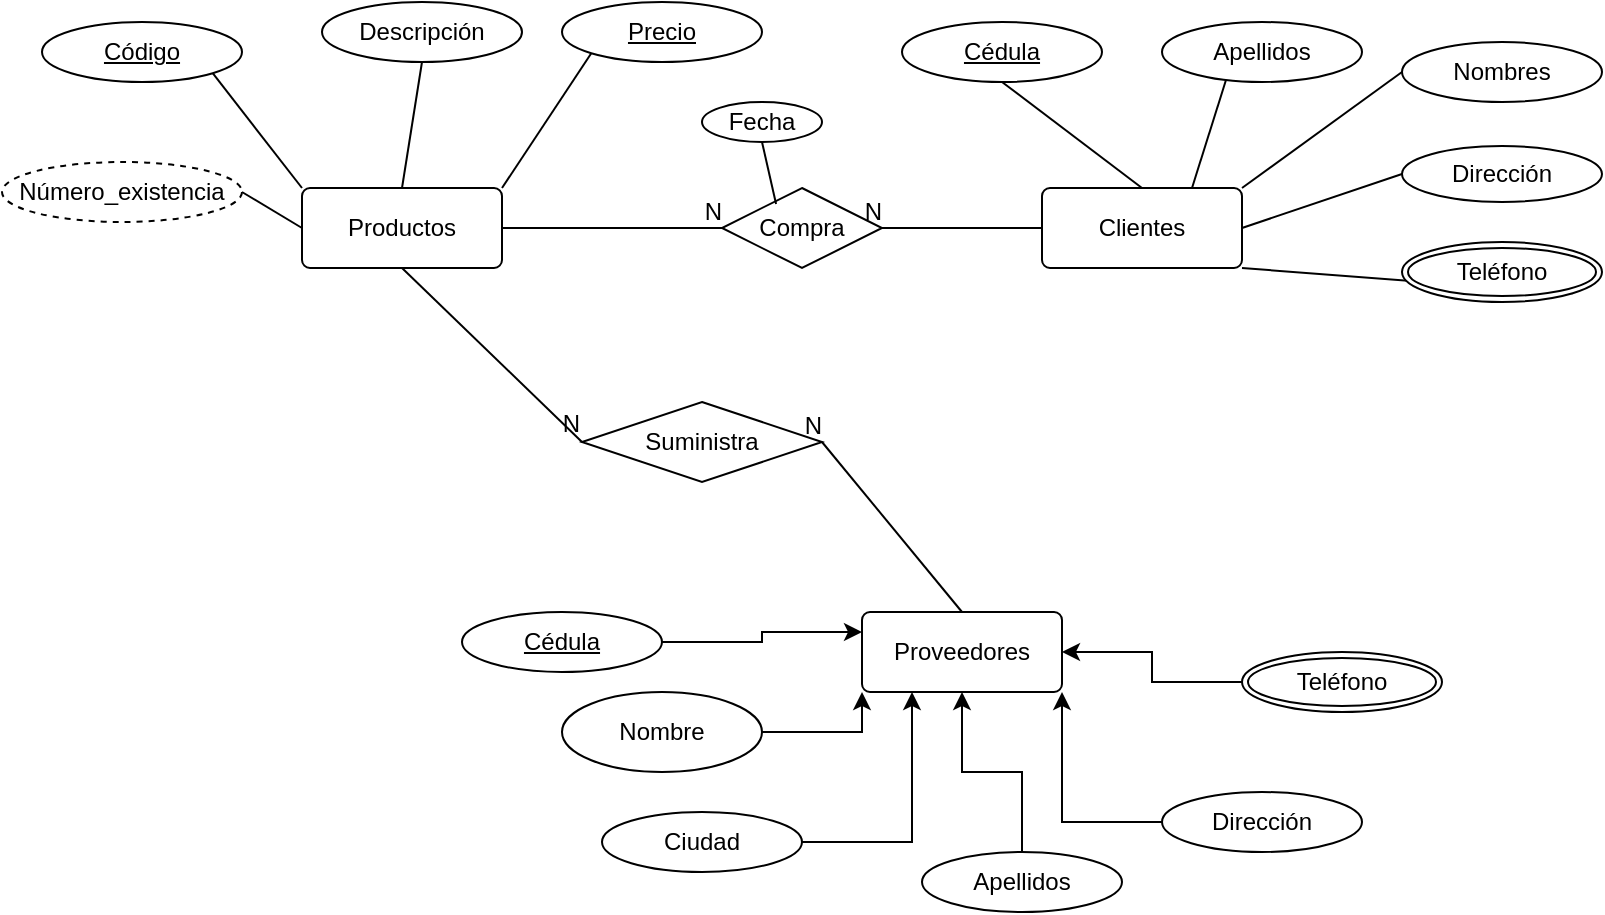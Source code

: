 <mxfile version="20.8.23" type="github">
  <diagram name="Página-1" id="KF-Cbx-AZG5-sI13qmR0">
    <mxGraphModel dx="1114" dy="616" grid="1" gridSize="10" guides="1" tooltips="1" connect="1" arrows="1" fold="1" page="1" pageScale="1" pageWidth="827" pageHeight="1169" math="0" shadow="0">
      <root>
        <mxCell id="0" />
        <mxCell id="1" parent="0" />
        <mxCell id="EgMRJDZLoSg3xOK4FQX7-1" value="&lt;font style=&quot;vertical-align: inherit;&quot;&gt;&lt;font style=&quot;vertical-align: inherit;&quot;&gt;Productos&lt;/font&gt;&lt;/font&gt;" style="rounded=1;arcSize=10;whiteSpace=wrap;html=1;align=center;" vertex="1" parent="1">
          <mxGeometry x="160" y="103" width="100" height="40" as="geometry" />
        </mxCell>
        <mxCell id="EgMRJDZLoSg3xOK4FQX7-2" value="&lt;font style=&quot;vertical-align: inherit;&quot;&gt;&lt;font style=&quot;vertical-align: inherit;&quot;&gt;Código&lt;/font&gt;&lt;/font&gt;" style="ellipse;whiteSpace=wrap;html=1;align=center;fontStyle=4;" vertex="1" parent="1">
          <mxGeometry x="30" y="20" width="100" height="30" as="geometry" />
        </mxCell>
        <mxCell id="EgMRJDZLoSg3xOK4FQX7-4" value="" style="endArrow=none;html=1;rounded=0;entryX=0;entryY=0;entryDx=0;entryDy=0;exitX=1;exitY=1;exitDx=0;exitDy=0;" edge="1" parent="1" source="EgMRJDZLoSg3xOK4FQX7-2" target="EgMRJDZLoSg3xOK4FQX7-1">
          <mxGeometry relative="1" as="geometry">
            <mxPoint x="80" y="140" as="sourcePoint" />
            <mxPoint x="230" y="230" as="targetPoint" />
          </mxGeometry>
        </mxCell>
        <mxCell id="EgMRJDZLoSg3xOK4FQX7-5" value="&lt;font style=&quot;vertical-align: inherit;&quot;&gt;&lt;font style=&quot;vertical-align: inherit;&quot;&gt;Descripción&lt;/font&gt;&lt;/font&gt;" style="ellipse;whiteSpace=wrap;html=1;align=center;" vertex="1" parent="1">
          <mxGeometry x="170" y="10" width="100" height="30" as="geometry" />
        </mxCell>
        <mxCell id="EgMRJDZLoSg3xOK4FQX7-6" value="&lt;font style=&quot;vertical-align: inherit;&quot;&gt;&lt;font style=&quot;vertical-align: inherit;&quot;&gt;Precio&lt;/font&gt;&lt;/font&gt;" style="ellipse;whiteSpace=wrap;html=1;align=center;fontStyle=4;" vertex="1" parent="1">
          <mxGeometry x="290" y="10" width="100" height="30" as="geometry" />
        </mxCell>
        <mxCell id="EgMRJDZLoSg3xOK4FQX7-7" value="&lt;font style=&quot;vertical-align: inherit;&quot;&gt;&lt;font style=&quot;vertical-align: inherit;&quot;&gt;Número_existencia&lt;/font&gt;&lt;/font&gt;" style="ellipse;whiteSpace=wrap;html=1;align=center;dashed=1;" vertex="1" parent="1">
          <mxGeometry x="10" y="90" width="120" height="30" as="geometry" />
        </mxCell>
        <mxCell id="EgMRJDZLoSg3xOK4FQX7-8" value="" style="endArrow=none;html=1;rounded=0;entryX=0.5;entryY=1;entryDx=0;entryDy=0;exitX=0.5;exitY=0;exitDx=0;exitDy=0;" edge="1" parent="1" source="EgMRJDZLoSg3xOK4FQX7-1" target="EgMRJDZLoSg3xOK4FQX7-5">
          <mxGeometry relative="1" as="geometry">
            <mxPoint x="330" y="320" as="sourcePoint" />
            <mxPoint x="490" y="320" as="targetPoint" />
          </mxGeometry>
        </mxCell>
        <mxCell id="EgMRJDZLoSg3xOK4FQX7-9" value="" style="endArrow=none;html=1;rounded=0;entryX=0;entryY=1;entryDx=0;entryDy=0;exitX=1;exitY=0;exitDx=0;exitDy=0;" edge="1" parent="1" source="EgMRJDZLoSg3xOK4FQX7-1" target="EgMRJDZLoSg3xOK4FQX7-6">
          <mxGeometry relative="1" as="geometry">
            <mxPoint x="330" y="320" as="sourcePoint" />
            <mxPoint x="490" y="320" as="targetPoint" />
          </mxGeometry>
        </mxCell>
        <mxCell id="EgMRJDZLoSg3xOK4FQX7-10" value="" style="endArrow=none;html=1;rounded=0;exitX=0;exitY=0.5;exitDx=0;exitDy=0;entryX=1;entryY=0.5;entryDx=0;entryDy=0;" edge="1" parent="1" source="EgMRJDZLoSg3xOK4FQX7-1" target="EgMRJDZLoSg3xOK4FQX7-7">
          <mxGeometry relative="1" as="geometry">
            <mxPoint x="260" y="110" as="sourcePoint" />
            <mxPoint x="130" y="110" as="targetPoint" />
          </mxGeometry>
        </mxCell>
        <mxCell id="EgMRJDZLoSg3xOK4FQX7-14" value="&lt;font style=&quot;vertical-align: inherit;&quot;&gt;&lt;font style=&quot;vertical-align: inherit;&quot;&gt;&lt;font style=&quot;vertical-align: inherit;&quot;&gt;&lt;font style=&quot;vertical-align: inherit;&quot;&gt;Cédula&lt;/font&gt;&lt;/font&gt;&lt;/font&gt;&lt;/font&gt;" style="ellipse;whiteSpace=wrap;html=1;align=center;fontStyle=4;" vertex="1" parent="1">
          <mxGeometry x="460" y="20" width="100" height="30" as="geometry" />
        </mxCell>
        <mxCell id="EgMRJDZLoSg3xOK4FQX7-15" value="&lt;font style=&quot;vertical-align: inherit;&quot;&gt;&lt;font style=&quot;vertical-align: inherit;&quot;&gt;Apellidos&lt;/font&gt;&lt;/font&gt;" style="ellipse;whiteSpace=wrap;html=1;align=center;" vertex="1" parent="1">
          <mxGeometry x="590" y="20" width="100" height="30" as="geometry" />
        </mxCell>
        <mxCell id="EgMRJDZLoSg3xOK4FQX7-16" value="&lt;font style=&quot;vertical-align: inherit;&quot;&gt;&lt;font style=&quot;vertical-align: inherit;&quot;&gt;&lt;font style=&quot;vertical-align: inherit;&quot;&gt;&lt;font style=&quot;vertical-align: inherit;&quot;&gt;Nombres&lt;/font&gt;&lt;/font&gt;&lt;/font&gt;&lt;/font&gt;" style="ellipse;whiteSpace=wrap;html=1;align=center;" vertex="1" parent="1">
          <mxGeometry x="710" y="30" width="100" height="30" as="geometry" />
        </mxCell>
        <mxCell id="EgMRJDZLoSg3xOK4FQX7-17" value="&lt;font style=&quot;vertical-align: inherit;&quot;&gt;&lt;font style=&quot;vertical-align: inherit;&quot;&gt;&lt;font style=&quot;vertical-align: inherit;&quot;&gt;&lt;font style=&quot;vertical-align: inherit;&quot;&gt;Dirección&lt;/font&gt;&lt;/font&gt;&lt;/font&gt;&lt;/font&gt;" style="ellipse;whiteSpace=wrap;html=1;align=center;" vertex="1" parent="1">
          <mxGeometry x="710" y="82" width="100" height="28" as="geometry" />
        </mxCell>
        <mxCell id="EgMRJDZLoSg3xOK4FQX7-20" value="" style="endArrow=none;html=1;rounded=0;entryX=0.5;entryY=0;entryDx=0;entryDy=0;exitX=0.5;exitY=1;exitDx=0;exitDy=0;" edge="1" parent="1" source="EgMRJDZLoSg3xOK4FQX7-14" target="EgMRJDZLoSg3xOK4FQX7-45">
          <mxGeometry relative="1" as="geometry">
            <mxPoint x="408" y="312" as="sourcePoint" />
            <mxPoint x="578" y="103" as="targetPoint" />
          </mxGeometry>
        </mxCell>
        <mxCell id="EgMRJDZLoSg3xOK4FQX7-23" value="" style="endArrow=none;html=1;rounded=0;exitX=1;exitY=1;exitDx=0;exitDy=0;entryX=1;entryY=1;entryDx=0;entryDy=0;" edge="1" parent="1" source="EgMRJDZLoSg3xOK4FQX7-27" target="EgMRJDZLoSg3xOK4FQX7-45">
          <mxGeometry relative="1" as="geometry">
            <mxPoint x="490" y="80" as="sourcePoint" />
            <mxPoint x="628" y="143" as="targetPoint" />
          </mxGeometry>
        </mxCell>
        <mxCell id="EgMRJDZLoSg3xOK4FQX7-24" value="" style="endArrow=none;html=1;rounded=0;entryX=0;entryY=0.5;entryDx=0;entryDy=0;exitX=1;exitY=0;exitDx=0;exitDy=0;exitPerimeter=0;" edge="1" parent="1" source="EgMRJDZLoSg3xOK4FQX7-45" target="EgMRJDZLoSg3xOK4FQX7-16">
          <mxGeometry relative="1" as="geometry">
            <mxPoint x="628" y="103" as="sourcePoint" />
            <mxPoint x="538" y="112" as="targetPoint" />
          </mxGeometry>
        </mxCell>
        <mxCell id="EgMRJDZLoSg3xOK4FQX7-25" value="" style="endArrow=none;html=1;rounded=0;entryX=0.32;entryY=0.967;entryDx=0;entryDy=0;exitX=0.75;exitY=0;exitDx=0;exitDy=0;entryPerimeter=0;" edge="1" parent="1" source="EgMRJDZLoSg3xOK4FQX7-45" target="EgMRJDZLoSg3xOK4FQX7-15">
          <mxGeometry relative="1" as="geometry">
            <mxPoint x="603" y="103" as="sourcePoint" />
            <mxPoint x="688" y="112" as="targetPoint" />
          </mxGeometry>
        </mxCell>
        <mxCell id="EgMRJDZLoSg3xOK4FQX7-26" value="" style="endArrow=none;html=1;rounded=0;exitX=0;exitY=0.5;exitDx=0;exitDy=0;entryX=1;entryY=0.5;entryDx=0;entryDy=0;" edge="1" parent="1" source="EgMRJDZLoSg3xOK4FQX7-17" target="EgMRJDZLoSg3xOK4FQX7-45">
          <mxGeometry relative="1" as="geometry">
            <mxPoint x="638" y="92" as="sourcePoint" />
            <mxPoint x="628" y="123" as="targetPoint" />
          </mxGeometry>
        </mxCell>
        <mxCell id="EgMRJDZLoSg3xOK4FQX7-27" value="&lt;font style=&quot;vertical-align: inherit;&quot;&gt;&lt;font style=&quot;vertical-align: inherit;&quot;&gt;Teléfono&lt;/font&gt;&lt;/font&gt;" style="ellipse;shape=doubleEllipse;margin=3;whiteSpace=wrap;html=1;align=center;" vertex="1" parent="1">
          <mxGeometry x="710" y="130" width="100" height="30" as="geometry" />
        </mxCell>
        <mxCell id="EgMRJDZLoSg3xOK4FQX7-28" value="&lt;font style=&quot;vertical-align: inherit;&quot;&gt;&lt;font style=&quot;vertical-align: inherit;&quot;&gt;&lt;font style=&quot;vertical-align: inherit;&quot;&gt;&lt;font style=&quot;vertical-align: inherit;&quot;&gt;Compra&lt;/font&gt;&lt;/font&gt;&lt;/font&gt;&lt;/font&gt;" style="shape=rhombus;perimeter=rhombusPerimeter;whiteSpace=wrap;html=1;align=center;" vertex="1" parent="1">
          <mxGeometry x="370" y="103" width="80" height="40" as="geometry" />
        </mxCell>
        <mxCell id="EgMRJDZLoSg3xOK4FQX7-29" value="" style="endArrow=none;html=1;rounded=0;exitX=1;exitY=0.5;exitDx=0;exitDy=0;entryX=0;entryY=0.5;entryDx=0;entryDy=0;" edge="1" parent="1" source="EgMRJDZLoSg3xOK4FQX7-1" target="EgMRJDZLoSg3xOK4FQX7-28">
          <mxGeometry relative="1" as="geometry">
            <mxPoint x="330" y="313" as="sourcePoint" />
            <mxPoint x="490" y="313" as="targetPoint" />
          </mxGeometry>
        </mxCell>
        <mxCell id="EgMRJDZLoSg3xOK4FQX7-30" value="N" style="resizable=0;html=1;align=right;verticalAlign=bottom;" connectable="0" vertex="1" parent="EgMRJDZLoSg3xOK4FQX7-29">
          <mxGeometry x="1" relative="1" as="geometry" />
        </mxCell>
        <mxCell id="EgMRJDZLoSg3xOK4FQX7-31" value="" style="endArrow=none;html=1;rounded=0;exitX=0;exitY=0.5;exitDx=0;exitDy=0;entryX=1;entryY=0.5;entryDx=0;entryDy=0;" edge="1" parent="1" source="EgMRJDZLoSg3xOK4FQX7-45" target="EgMRJDZLoSg3xOK4FQX7-28">
          <mxGeometry relative="1" as="geometry">
            <mxPoint x="528" y="123" as="sourcePoint" />
            <mxPoint x="560" y="333" as="targetPoint" />
          </mxGeometry>
        </mxCell>
        <mxCell id="EgMRJDZLoSg3xOK4FQX7-32" value="N" style="resizable=0;html=1;align=right;verticalAlign=bottom;" connectable="0" vertex="1" parent="EgMRJDZLoSg3xOK4FQX7-31">
          <mxGeometry x="1" relative="1" as="geometry" />
        </mxCell>
        <mxCell id="EgMRJDZLoSg3xOK4FQX7-42" value="&lt;font style=&quot;vertical-align: inherit;&quot;&gt;&lt;font style=&quot;vertical-align: inherit;&quot;&gt;Fecha&lt;/font&gt;&lt;/font&gt;" style="ellipse;whiteSpace=wrap;html=1;align=center;" vertex="1" parent="1">
          <mxGeometry x="360" y="60" width="60" height="20" as="geometry" />
        </mxCell>
        <mxCell id="EgMRJDZLoSg3xOK4FQX7-43" value="" style="endArrow=none;html=1;rounded=0;entryX=0.5;entryY=1;entryDx=0;entryDy=0;exitX=0.338;exitY=0.2;exitDx=0;exitDy=0;exitPerimeter=0;" edge="1" parent="1" source="EgMRJDZLoSg3xOK4FQX7-28" target="EgMRJDZLoSg3xOK4FQX7-42">
          <mxGeometry relative="1" as="geometry">
            <mxPoint x="330" y="300" as="sourcePoint" />
            <mxPoint x="490" y="300" as="targetPoint" />
          </mxGeometry>
        </mxCell>
        <mxCell id="EgMRJDZLoSg3xOK4FQX7-45" value="&lt;font style=&quot;vertical-align: inherit;&quot;&gt;&lt;font style=&quot;vertical-align: inherit;&quot;&gt;Clientes&lt;/font&gt;&lt;/font&gt;" style="rounded=1;arcSize=10;whiteSpace=wrap;html=1;align=center;" vertex="1" parent="1">
          <mxGeometry x="530" y="103" width="100" height="40" as="geometry" />
        </mxCell>
        <mxCell id="EgMRJDZLoSg3xOK4FQX7-47" value="&lt;font style=&quot;vertical-align: inherit;&quot;&gt;&lt;font style=&quot;vertical-align: inherit;&quot;&gt;Proveedores&lt;/font&gt;&lt;/font&gt;" style="rounded=1;arcSize=10;whiteSpace=wrap;html=1;align=center;" vertex="1" parent="1">
          <mxGeometry x="440" y="315" width="100" height="40" as="geometry" />
        </mxCell>
        <mxCell id="EgMRJDZLoSg3xOK4FQX7-59" style="edgeStyle=orthogonalEdgeStyle;rounded=0;orthogonalLoop=1;jettySize=auto;html=1;entryX=0;entryY=0.25;entryDx=0;entryDy=0;" edge="1" parent="1" source="EgMRJDZLoSg3xOK4FQX7-48" target="EgMRJDZLoSg3xOK4FQX7-47">
          <mxGeometry relative="1" as="geometry">
            <mxPoint x="440" y="315" as="targetPoint" />
            <Array as="points" />
          </mxGeometry>
        </mxCell>
        <mxCell id="EgMRJDZLoSg3xOK4FQX7-48" value="&lt;font style=&quot;vertical-align: inherit;&quot;&gt;&lt;font style=&quot;vertical-align: inherit;&quot;&gt;Cédula&lt;/font&gt;&lt;/font&gt;" style="ellipse;whiteSpace=wrap;html=1;align=center;fontStyle=4;" vertex="1" parent="1">
          <mxGeometry x="240" y="315" width="100" height="30" as="geometry" />
        </mxCell>
        <mxCell id="EgMRJDZLoSg3xOK4FQX7-56" style="edgeStyle=orthogonalEdgeStyle;rounded=0;orthogonalLoop=1;jettySize=auto;html=1;entryX=0.5;entryY=1;entryDx=0;entryDy=0;" edge="1" parent="1" source="EgMRJDZLoSg3xOK4FQX7-49" target="EgMRJDZLoSg3xOK4FQX7-47">
          <mxGeometry relative="1" as="geometry" />
        </mxCell>
        <mxCell id="EgMRJDZLoSg3xOK4FQX7-49" value="&lt;font style=&quot;vertical-align: inherit;&quot;&gt;&lt;font style=&quot;vertical-align: inherit;&quot;&gt;Apellidos&lt;/font&gt;&lt;/font&gt;" style="ellipse;whiteSpace=wrap;html=1;align=center;" vertex="1" parent="1">
          <mxGeometry x="470" y="435" width="100" height="30" as="geometry" />
        </mxCell>
        <mxCell id="EgMRJDZLoSg3xOK4FQX7-55" style="edgeStyle=orthogonalEdgeStyle;rounded=0;orthogonalLoop=1;jettySize=auto;html=1;entryX=1;entryY=1;entryDx=0;entryDy=0;" edge="1" parent="1" source="EgMRJDZLoSg3xOK4FQX7-50" target="EgMRJDZLoSg3xOK4FQX7-47">
          <mxGeometry relative="1" as="geometry" />
        </mxCell>
        <mxCell id="EgMRJDZLoSg3xOK4FQX7-50" value="&lt;font style=&quot;vertical-align: inherit;&quot;&gt;&lt;font style=&quot;vertical-align: inherit;&quot;&gt;Dirección&lt;/font&gt;&lt;/font&gt;" style="ellipse;whiteSpace=wrap;html=1;align=center;" vertex="1" parent="1">
          <mxGeometry x="590" y="405" width="100" height="30" as="geometry" />
        </mxCell>
        <mxCell id="EgMRJDZLoSg3xOK4FQX7-57" style="edgeStyle=orthogonalEdgeStyle;rounded=0;orthogonalLoop=1;jettySize=auto;html=1;entryX=0.25;entryY=1;entryDx=0;entryDy=0;" edge="1" parent="1" source="EgMRJDZLoSg3xOK4FQX7-51" target="EgMRJDZLoSg3xOK4FQX7-47">
          <mxGeometry relative="1" as="geometry" />
        </mxCell>
        <mxCell id="EgMRJDZLoSg3xOK4FQX7-51" value="&lt;font style=&quot;vertical-align: inherit;&quot;&gt;&lt;font style=&quot;vertical-align: inherit;&quot;&gt;Ciudad&lt;/font&gt;&lt;/font&gt;" style="ellipse;whiteSpace=wrap;html=1;align=center;" vertex="1" parent="1">
          <mxGeometry x="310" y="415" width="100" height="30" as="geometry" />
        </mxCell>
        <mxCell id="EgMRJDZLoSg3xOK4FQX7-54" style="edgeStyle=orthogonalEdgeStyle;rounded=0;orthogonalLoop=1;jettySize=auto;html=1;entryX=1;entryY=0.5;entryDx=0;entryDy=0;" edge="1" parent="1" source="EgMRJDZLoSg3xOK4FQX7-52" target="EgMRJDZLoSg3xOK4FQX7-47">
          <mxGeometry relative="1" as="geometry" />
        </mxCell>
        <mxCell id="EgMRJDZLoSg3xOK4FQX7-52" value="&lt;font style=&quot;vertical-align: inherit;&quot;&gt;&lt;font style=&quot;vertical-align: inherit;&quot;&gt;Teléfono&lt;/font&gt;&lt;/font&gt;" style="ellipse;shape=doubleEllipse;margin=3;whiteSpace=wrap;html=1;align=center;" vertex="1" parent="1">
          <mxGeometry x="630" y="335" width="100" height="30" as="geometry" />
        </mxCell>
        <mxCell id="EgMRJDZLoSg3xOK4FQX7-58" style="edgeStyle=orthogonalEdgeStyle;rounded=0;orthogonalLoop=1;jettySize=auto;html=1;entryX=0;entryY=1;entryDx=0;entryDy=0;" edge="1" parent="1" source="EgMRJDZLoSg3xOK4FQX7-53" target="EgMRJDZLoSg3xOK4FQX7-47">
          <mxGeometry relative="1" as="geometry" />
        </mxCell>
        <mxCell id="EgMRJDZLoSg3xOK4FQX7-53" value="&lt;font style=&quot;vertical-align: inherit;&quot;&gt;&lt;font style=&quot;vertical-align: inherit;&quot;&gt;Nombre&lt;/font&gt;&lt;/font&gt;" style="ellipse;whiteSpace=wrap;html=1;align=center;" vertex="1" parent="1">
          <mxGeometry x="290" y="355" width="100" height="40" as="geometry" />
        </mxCell>
        <mxCell id="EgMRJDZLoSg3xOK4FQX7-60" value="&lt;font style=&quot;vertical-align: inherit;&quot;&gt;&lt;font style=&quot;vertical-align: inherit;&quot;&gt;Suministra&lt;/font&gt;&lt;/font&gt;" style="shape=rhombus;perimeter=rhombusPerimeter;whiteSpace=wrap;html=1;align=center;" vertex="1" parent="1">
          <mxGeometry x="300" y="210" width="120" height="40" as="geometry" />
        </mxCell>
        <mxCell id="EgMRJDZLoSg3xOK4FQX7-63" value="" style="endArrow=none;html=1;rounded=0;exitX=0.5;exitY=1;exitDx=0;exitDy=0;entryX=0;entryY=0.5;entryDx=0;entryDy=0;" edge="1" parent="1" source="EgMRJDZLoSg3xOK4FQX7-1" target="EgMRJDZLoSg3xOK4FQX7-60">
          <mxGeometry relative="1" as="geometry">
            <mxPoint x="330" y="300" as="sourcePoint" />
            <mxPoint x="490" y="300" as="targetPoint" />
          </mxGeometry>
        </mxCell>
        <mxCell id="EgMRJDZLoSg3xOK4FQX7-64" value="N" style="resizable=0;html=1;align=right;verticalAlign=bottom;" connectable="0" vertex="1" parent="EgMRJDZLoSg3xOK4FQX7-63">
          <mxGeometry x="1" relative="1" as="geometry" />
        </mxCell>
        <mxCell id="EgMRJDZLoSg3xOK4FQX7-65" value="" style="endArrow=none;html=1;rounded=0;exitX=0.5;exitY=0;exitDx=0;exitDy=0;entryX=1;entryY=0.5;entryDx=0;entryDy=0;" edge="1" parent="1" source="EgMRJDZLoSg3xOK4FQX7-47" target="EgMRJDZLoSg3xOK4FQX7-60">
          <mxGeometry relative="1" as="geometry">
            <mxPoint x="490" y="180" as="sourcePoint" />
            <mxPoint x="580" y="267" as="targetPoint" />
          </mxGeometry>
        </mxCell>
        <mxCell id="EgMRJDZLoSg3xOK4FQX7-66" value="N" style="resizable=0;html=1;align=right;verticalAlign=bottom;" connectable="0" vertex="1" parent="EgMRJDZLoSg3xOK4FQX7-65">
          <mxGeometry x="1" relative="1" as="geometry" />
        </mxCell>
      </root>
    </mxGraphModel>
  </diagram>
</mxfile>
